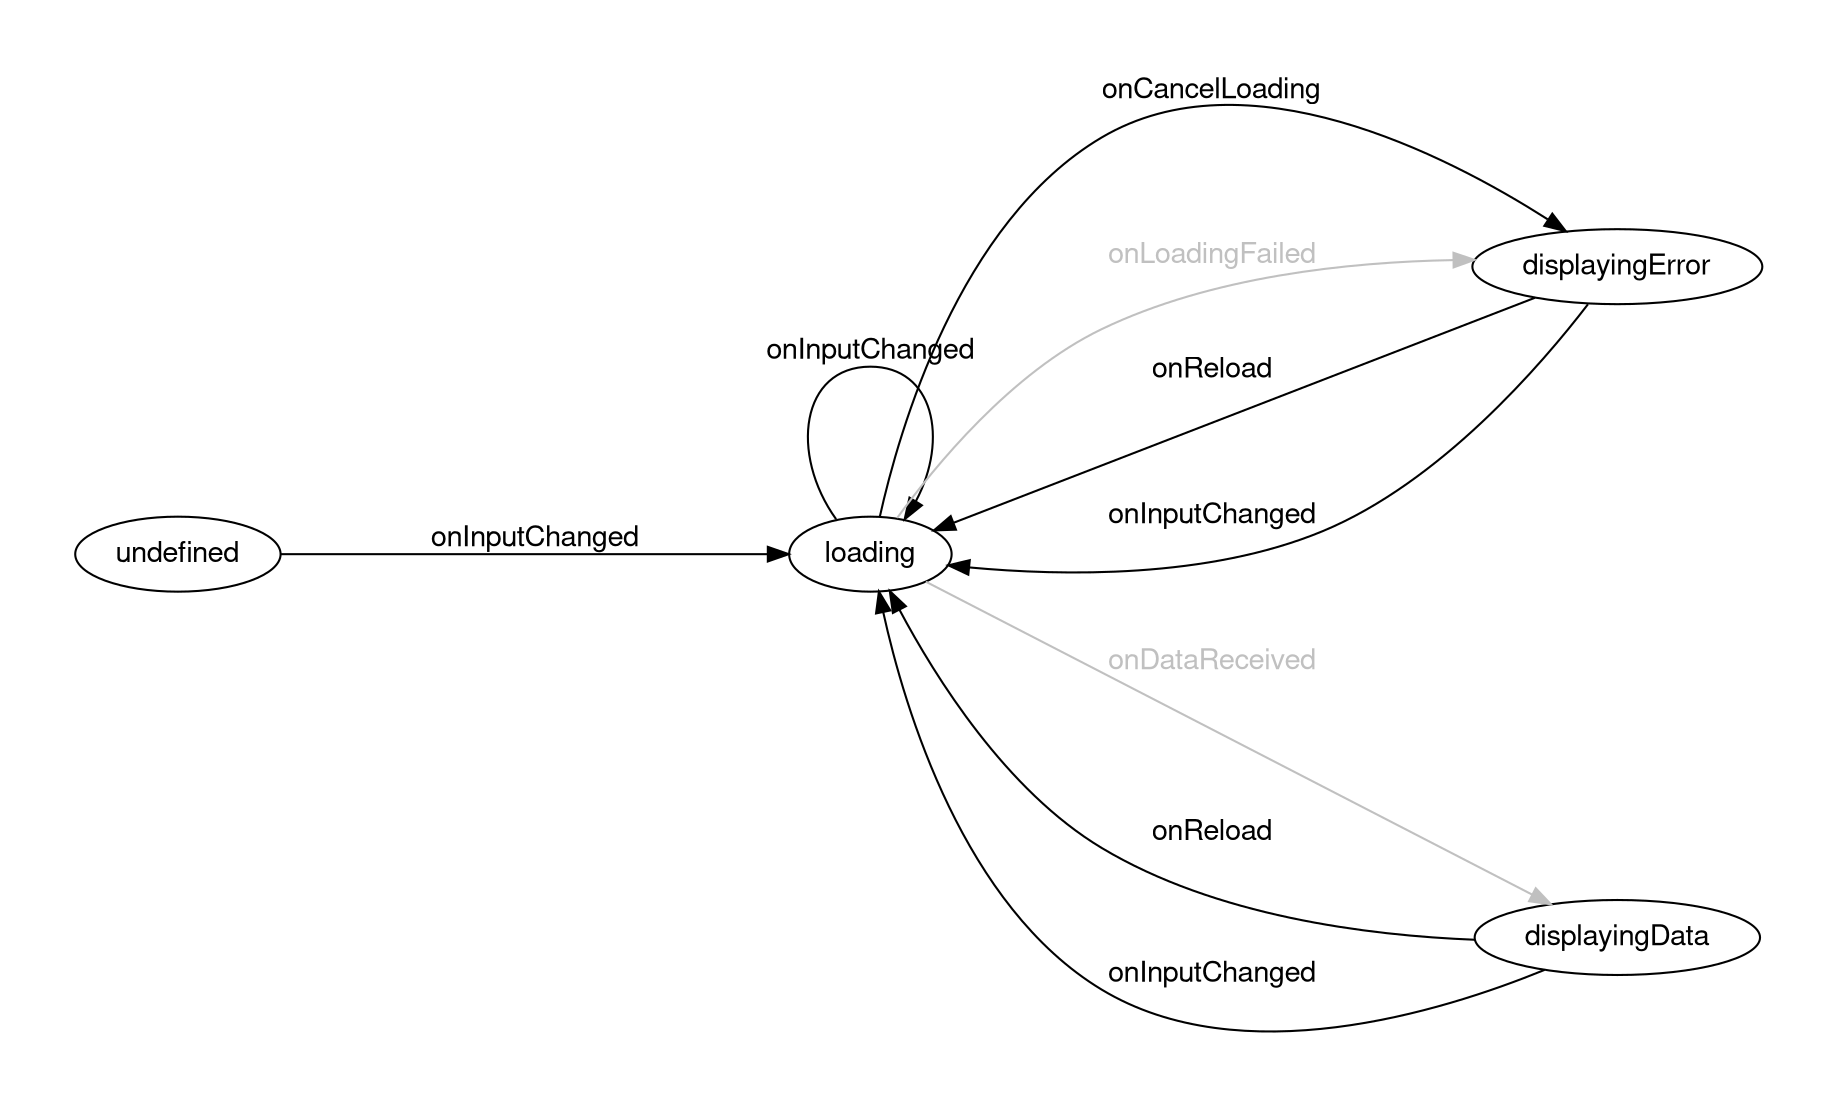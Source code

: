 digraph finite_state_machine {
    graph [pad = "0.5", nodesep = "1", ranksep = "2"]
    fontname = "Helvetica,Arial,sans-serif"
    node [fontname = "Helvetica,Arial,sans-serif"]
    edge [fontname = "Helvetica,Arial,sans-serif"]
    rankdir = "LR"
    loading -> displayingError [label = "onCancelLoading" color="black" fontcolor="black"];
    loading -> displayingData [label = "onDataReceived" color="gray" fontcolor="gray"];
    loading -> displayingError [label = "onLoadingFailed" color="gray" fontcolor="gray"];
    displayingError -> loading [label = "onReload" color="black" fontcolor="black"];
    displayingData -> loading [label = "onReload" color="black" fontcolor="black"];
    undefined -> loading [label = "onInputChanged" color="black" fontcolor="black"];
    loading -> loading [label = "onInputChanged" color="black" fontcolor="black"];
    displayingData -> loading [label = "onInputChanged" color="black" fontcolor="black"];
    displayingError -> loading [label = "onInputChanged" color="black" fontcolor="black"];
}
